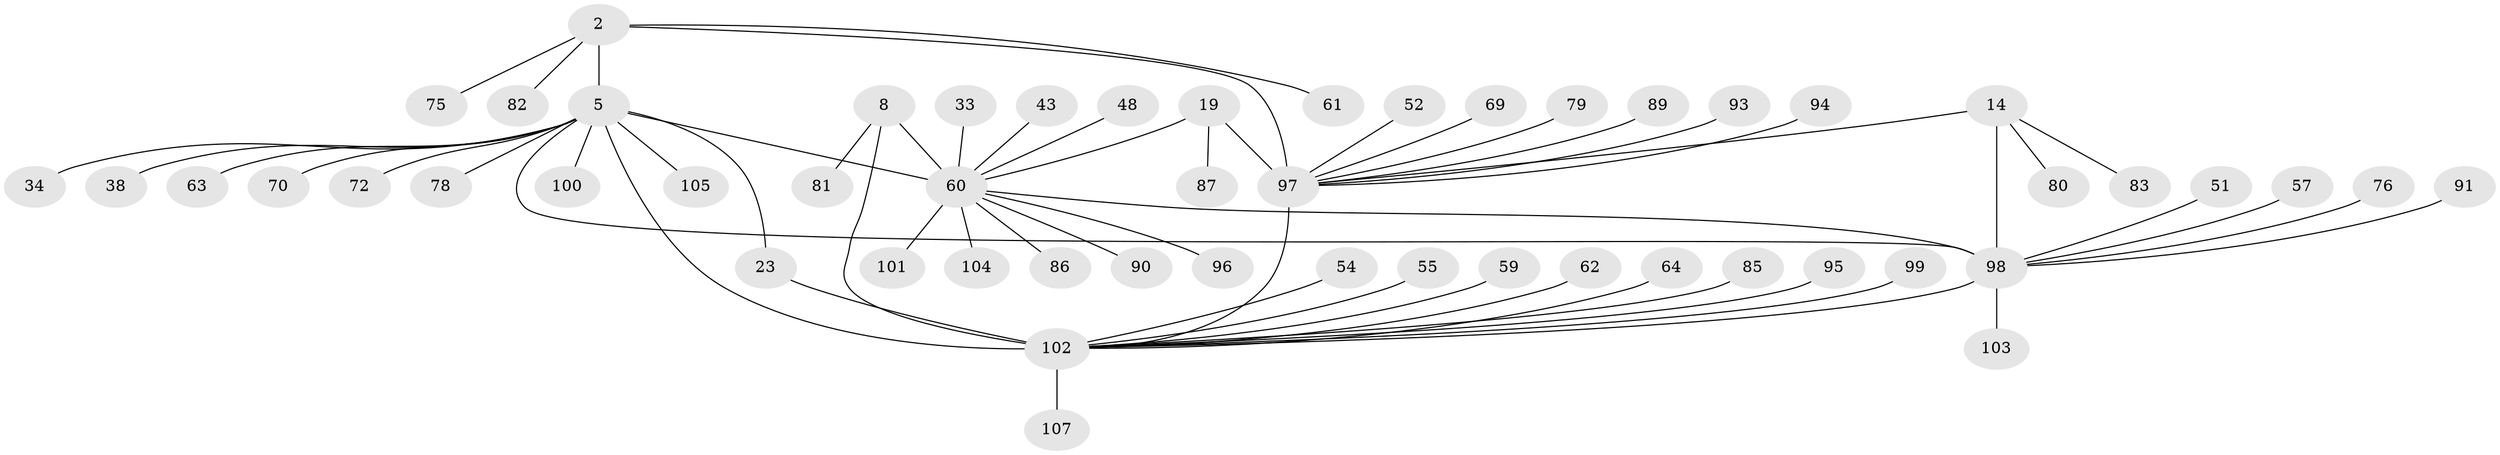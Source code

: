 // original degree distribution, {6: 0.04672897196261682, 10: 0.028037383177570093, 7: 0.04672897196261682, 9: 0.009345794392523364, 8: 0.018691588785046728, 4: 0.028037383177570093, 5: 0.04672897196261682, 12: 0.018691588785046728, 11: 0.009345794392523364, 1: 0.5887850467289719, 2: 0.1308411214953271, 3: 0.028037383177570093}
// Generated by graph-tools (version 1.1) at 2025/55/03/09/25 04:55:22]
// undirected, 53 vertices, 59 edges
graph export_dot {
graph [start="1"]
  node [color=gray90,style=filled];
  2 [super="+1"];
  5 [super="+4+3"];
  8 [super="+6"];
  14 [super="+12"];
  19 [super="+16"];
  23 [super="+22"];
  33;
  34;
  38;
  43;
  48;
  51;
  52 [super="+44"];
  54;
  55;
  57;
  59;
  60 [super="+58+10+26+28"];
  61;
  62;
  63;
  64;
  69;
  70;
  72;
  75 [super="+68"];
  76;
  78;
  79 [super="+30"];
  80;
  81;
  82 [super="+56"];
  83;
  85;
  86 [super="+74"];
  87;
  89 [super="+67+71"];
  90;
  91;
  93;
  94 [super="+84"];
  95;
  96;
  97 [super="+17+35+77+20+45"];
  98 [super="+66+15+31+39+47"];
  99;
  100;
  101;
  102 [super="+92+25+53+21+27+46+49"];
  103;
  104;
  105;
  107 [super="+106"];
  2 -- 5 [weight=6];
  2 -- 61;
  2 -- 82;
  2 -- 75;
  2 -- 97;
  5 -- 63;
  5 -- 70;
  5 -- 34;
  5 -- 23;
  5 -- 105;
  5 -- 60 [weight=2];
  5 -- 100;
  5 -- 38;
  5 -- 102 [weight=2];
  5 -- 72;
  5 -- 78;
  5 -- 98;
  8 -- 81;
  8 -- 102 [weight=2];
  8 -- 60 [weight=6];
  14 -- 80;
  14 -- 83;
  14 -- 97;
  14 -- 98 [weight=6];
  19 -- 87;
  19 -- 97 [weight=6];
  19 -- 60;
  23 -- 102 [weight=6];
  33 -- 60;
  43 -- 60;
  48 -- 60;
  51 -- 98;
  52 -- 97;
  54 -- 102;
  55 -- 102;
  57 -- 98;
  59 -- 102;
  60 -- 96;
  60 -- 101;
  60 -- 104;
  60 -- 86;
  60 -- 90;
  60 -- 98;
  62 -- 102;
  64 -- 102;
  69 -- 97;
  76 -- 98;
  79 -- 97;
  85 -- 102;
  89 -- 97;
  91 -- 98;
  93 -- 97;
  94 -- 97;
  95 -- 102;
  97 -- 102;
  98 -- 102;
  98 -- 103;
  99 -- 102;
  102 -- 107;
}
